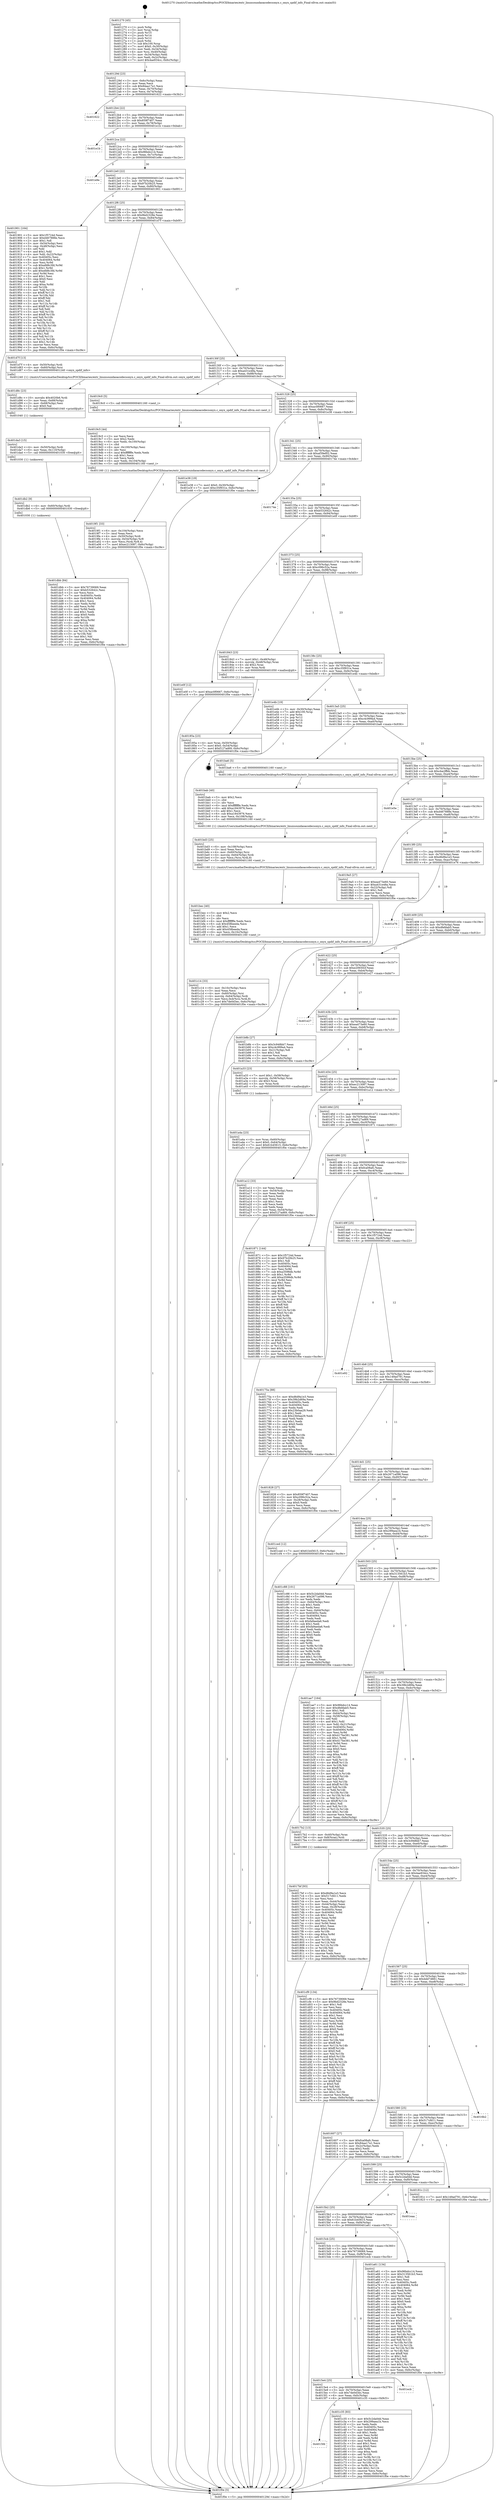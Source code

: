 digraph "0x401270" {
  label = "0x401270 (/mnt/c/Users/mathe/Desktop/tcc/POCII/binaries/extr_linuxsoundaoacodecsonyx.c_onyx_spdif_info_Final-ollvm.out::main(0))"
  labelloc = "t"
  node[shape=record]

  Entry [label="",width=0.3,height=0.3,shape=circle,fillcolor=black,style=filled]
  "0x40129d" [label="{
     0x40129d [23]\l
     | [instrs]\l
     &nbsp;&nbsp;0x40129d \<+3\>: mov -0x6c(%rbp),%eax\l
     &nbsp;&nbsp;0x4012a0 \<+2\>: mov %eax,%ecx\l
     &nbsp;&nbsp;0x4012a2 \<+6\>: sub $0x84aa17e1,%ecx\l
     &nbsp;&nbsp;0x4012a8 \<+3\>: mov %eax,-0x70(%rbp)\l
     &nbsp;&nbsp;0x4012ab \<+3\>: mov %ecx,-0x74(%rbp)\l
     &nbsp;&nbsp;0x4012ae \<+6\>: je 0000000000401622 \<main+0x3b2\>\l
  }"]
  "0x401622" [label="{
     0x401622\l
  }", style=dashed]
  "0x4012b4" [label="{
     0x4012b4 [22]\l
     | [instrs]\l
     &nbsp;&nbsp;0x4012b4 \<+5\>: jmp 00000000004012b9 \<main+0x49\>\l
     &nbsp;&nbsp;0x4012b9 \<+3\>: mov -0x70(%rbp),%eax\l
     &nbsp;&nbsp;0x4012bc \<+5\>: sub $0x859f7407,%eax\l
     &nbsp;&nbsp;0x4012c1 \<+3\>: mov %eax,-0x78(%rbp)\l
     &nbsp;&nbsp;0x4012c4 \<+6\>: je 0000000000401e1b \<main+0xbab\>\l
  }"]
  Exit [label="",width=0.3,height=0.3,shape=circle,fillcolor=black,style=filled,peripheries=2]
  "0x401e1b" [label="{
     0x401e1b\l
  }", style=dashed]
  "0x4012ca" [label="{
     0x4012ca [22]\l
     | [instrs]\l
     &nbsp;&nbsp;0x4012ca \<+5\>: jmp 00000000004012cf \<main+0x5f\>\l
     &nbsp;&nbsp;0x4012cf \<+3\>: mov -0x70(%rbp),%eax\l
     &nbsp;&nbsp;0x4012d2 \<+5\>: sub $0x96bdcc14,%eax\l
     &nbsp;&nbsp;0x4012d7 \<+3\>: mov %eax,-0x7c(%rbp)\l
     &nbsp;&nbsp;0x4012da \<+6\>: je 0000000000401e9e \<main+0xc2e\>\l
  }"]
  "0x401dbb" [label="{
     0x401dbb [84]\l
     | [instrs]\l
     &nbsp;&nbsp;0x401dbb \<+5\>: mov $0x76739069,%eax\l
     &nbsp;&nbsp;0x401dc0 \<+5\>: mov $0xb532642c,%esi\l
     &nbsp;&nbsp;0x401dc5 \<+2\>: xor %ecx,%ecx\l
     &nbsp;&nbsp;0x401dc7 \<+7\>: mov 0x40405c,%edx\l
     &nbsp;&nbsp;0x401dce \<+8\>: mov 0x404064,%r8d\l
     &nbsp;&nbsp;0x401dd6 \<+3\>: sub $0x1,%ecx\l
     &nbsp;&nbsp;0x401dd9 \<+3\>: mov %edx,%r9d\l
     &nbsp;&nbsp;0x401ddc \<+3\>: add %ecx,%r9d\l
     &nbsp;&nbsp;0x401ddf \<+4\>: imul %r9d,%edx\l
     &nbsp;&nbsp;0x401de3 \<+3\>: and $0x1,%edx\l
     &nbsp;&nbsp;0x401de6 \<+3\>: cmp $0x0,%edx\l
     &nbsp;&nbsp;0x401de9 \<+4\>: sete %r10b\l
     &nbsp;&nbsp;0x401ded \<+4\>: cmp $0xa,%r8d\l
     &nbsp;&nbsp;0x401df1 \<+4\>: setl %r11b\l
     &nbsp;&nbsp;0x401df5 \<+3\>: mov %r10b,%bl\l
     &nbsp;&nbsp;0x401df8 \<+3\>: and %r11b,%bl\l
     &nbsp;&nbsp;0x401dfb \<+3\>: xor %r11b,%r10b\l
     &nbsp;&nbsp;0x401dfe \<+3\>: or %r10b,%bl\l
     &nbsp;&nbsp;0x401e01 \<+3\>: test $0x1,%bl\l
     &nbsp;&nbsp;0x401e04 \<+3\>: cmovne %esi,%eax\l
     &nbsp;&nbsp;0x401e07 \<+3\>: mov %eax,-0x6c(%rbp)\l
     &nbsp;&nbsp;0x401e0a \<+5\>: jmp 0000000000401f0e \<main+0xc9e\>\l
  }"]
  "0x401e9e" [label="{
     0x401e9e\l
  }", style=dashed]
  "0x4012e0" [label="{
     0x4012e0 [22]\l
     | [instrs]\l
     &nbsp;&nbsp;0x4012e0 \<+5\>: jmp 00000000004012e5 \<main+0x75\>\l
     &nbsp;&nbsp;0x4012e5 \<+3\>: mov -0x70(%rbp),%eax\l
     &nbsp;&nbsp;0x4012e8 \<+5\>: sub $0x97b20b25,%eax\l
     &nbsp;&nbsp;0x4012ed \<+3\>: mov %eax,-0x80(%rbp)\l
     &nbsp;&nbsp;0x4012f0 \<+6\>: je 0000000000401901 \<main+0x691\>\l
  }"]
  "0x401db2" [label="{
     0x401db2 [9]\l
     | [instrs]\l
     &nbsp;&nbsp;0x401db2 \<+4\>: mov -0x60(%rbp),%rdi\l
     &nbsp;&nbsp;0x401db6 \<+5\>: call 0000000000401030 \<free@plt\>\l
     | [calls]\l
     &nbsp;&nbsp;0x401030 \{1\} (unknown)\l
  }"]
  "0x401901" [label="{
     0x401901 [164]\l
     | [instrs]\l
     &nbsp;&nbsp;0x401901 \<+5\>: mov $0x1f5724d,%eax\l
     &nbsp;&nbsp;0x401906 \<+5\>: mov $0xd467888e,%ecx\l
     &nbsp;&nbsp;0x40190b \<+2\>: mov $0x1,%dl\l
     &nbsp;&nbsp;0x40190d \<+3\>: mov -0x54(%rbp),%esi\l
     &nbsp;&nbsp;0x401910 \<+3\>: cmp -0x48(%rbp),%esi\l
     &nbsp;&nbsp;0x401913 \<+4\>: setl %dil\l
     &nbsp;&nbsp;0x401917 \<+4\>: and $0x1,%dil\l
     &nbsp;&nbsp;0x40191b \<+4\>: mov %dil,-0x22(%rbp)\l
     &nbsp;&nbsp;0x40191f \<+7\>: mov 0x40405c,%esi\l
     &nbsp;&nbsp;0x401926 \<+8\>: mov 0x404064,%r8d\l
     &nbsp;&nbsp;0x40192e \<+3\>: mov %esi,%r9d\l
     &nbsp;&nbsp;0x401931 \<+7\>: sub $0xefd8c3fd,%r9d\l
     &nbsp;&nbsp;0x401938 \<+4\>: sub $0x1,%r9d\l
     &nbsp;&nbsp;0x40193c \<+7\>: add $0xefd8c3fd,%r9d\l
     &nbsp;&nbsp;0x401943 \<+4\>: imul %r9d,%esi\l
     &nbsp;&nbsp;0x401947 \<+3\>: and $0x1,%esi\l
     &nbsp;&nbsp;0x40194a \<+3\>: cmp $0x0,%esi\l
     &nbsp;&nbsp;0x40194d \<+4\>: sete %dil\l
     &nbsp;&nbsp;0x401951 \<+4\>: cmp $0xa,%r8d\l
     &nbsp;&nbsp;0x401955 \<+4\>: setl %r10b\l
     &nbsp;&nbsp;0x401959 \<+3\>: mov %dil,%r11b\l
     &nbsp;&nbsp;0x40195c \<+4\>: xor $0xff,%r11b\l
     &nbsp;&nbsp;0x401960 \<+3\>: mov %r10b,%bl\l
     &nbsp;&nbsp;0x401963 \<+3\>: xor $0xff,%bl\l
     &nbsp;&nbsp;0x401966 \<+3\>: xor $0x1,%dl\l
     &nbsp;&nbsp;0x401969 \<+3\>: mov %r11b,%r14b\l
     &nbsp;&nbsp;0x40196c \<+4\>: and $0xff,%r14b\l
     &nbsp;&nbsp;0x401970 \<+3\>: and %dl,%dil\l
     &nbsp;&nbsp;0x401973 \<+3\>: mov %bl,%r15b\l
     &nbsp;&nbsp;0x401976 \<+4\>: and $0xff,%r15b\l
     &nbsp;&nbsp;0x40197a \<+3\>: and %dl,%r10b\l
     &nbsp;&nbsp;0x40197d \<+3\>: or %dil,%r14b\l
     &nbsp;&nbsp;0x401980 \<+3\>: or %r10b,%r15b\l
     &nbsp;&nbsp;0x401983 \<+3\>: xor %r15b,%r14b\l
     &nbsp;&nbsp;0x401986 \<+3\>: or %bl,%r11b\l
     &nbsp;&nbsp;0x401989 \<+4\>: xor $0xff,%r11b\l
     &nbsp;&nbsp;0x40198d \<+3\>: or $0x1,%dl\l
     &nbsp;&nbsp;0x401990 \<+3\>: and %dl,%r11b\l
     &nbsp;&nbsp;0x401993 \<+3\>: or %r11b,%r14b\l
     &nbsp;&nbsp;0x401996 \<+4\>: test $0x1,%r14b\l
     &nbsp;&nbsp;0x40199a \<+3\>: cmovne %ecx,%eax\l
     &nbsp;&nbsp;0x40199d \<+3\>: mov %eax,-0x6c(%rbp)\l
     &nbsp;&nbsp;0x4019a0 \<+5\>: jmp 0000000000401f0e \<main+0xc9e\>\l
  }"]
  "0x4012f6" [label="{
     0x4012f6 [25]\l
     | [instrs]\l
     &nbsp;&nbsp;0x4012f6 \<+5\>: jmp 00000000004012fb \<main+0x8b\>\l
     &nbsp;&nbsp;0x4012fb \<+3\>: mov -0x70(%rbp),%eax\l
     &nbsp;&nbsp;0x4012fe \<+5\>: sub $0x9bd2328e,%eax\l
     &nbsp;&nbsp;0x401303 \<+6\>: mov %eax,-0x84(%rbp)\l
     &nbsp;&nbsp;0x401309 \<+6\>: je 0000000000401d7f \<main+0xb0f\>\l
  }"]
  "0x401da3" [label="{
     0x401da3 [15]\l
     | [instrs]\l
     &nbsp;&nbsp;0x401da3 \<+4\>: mov -0x50(%rbp),%rdi\l
     &nbsp;&nbsp;0x401da7 \<+6\>: mov %eax,-0x110(%rbp)\l
     &nbsp;&nbsp;0x401dad \<+5\>: call 0000000000401030 \<free@plt\>\l
     | [calls]\l
     &nbsp;&nbsp;0x401030 \{1\} (unknown)\l
  }"]
  "0x401d7f" [label="{
     0x401d7f [13]\l
     | [instrs]\l
     &nbsp;&nbsp;0x401d7f \<+4\>: mov -0x50(%rbp),%rdi\l
     &nbsp;&nbsp;0x401d83 \<+4\>: mov -0x60(%rbp),%rsi\l
     &nbsp;&nbsp;0x401d87 \<+5\>: call 0000000000401240 \<onyx_spdif_info\>\l
     | [calls]\l
     &nbsp;&nbsp;0x401240 \{1\} (/mnt/c/Users/mathe/Desktop/tcc/POCII/binaries/extr_linuxsoundaoacodecsonyx.c_onyx_spdif_info_Final-ollvm.out::onyx_spdif_info)\l
  }"]
  "0x40130f" [label="{
     0x40130f [25]\l
     | [instrs]\l
     &nbsp;&nbsp;0x40130f \<+5\>: jmp 0000000000401314 \<main+0xa4\>\l
     &nbsp;&nbsp;0x401314 \<+3\>: mov -0x70(%rbp),%eax\l
     &nbsp;&nbsp;0x401317 \<+5\>: sub $0xa431e48a,%eax\l
     &nbsp;&nbsp;0x40131c \<+6\>: mov %eax,-0x88(%rbp)\l
     &nbsp;&nbsp;0x401322 \<+6\>: je 00000000004019c0 \<main+0x750\>\l
  }"]
  "0x401d8c" [label="{
     0x401d8c [23]\l
     | [instrs]\l
     &nbsp;&nbsp;0x401d8c \<+10\>: movabs $0x4020b6,%rdi\l
     &nbsp;&nbsp;0x401d96 \<+3\>: mov %eax,-0x68(%rbp)\l
     &nbsp;&nbsp;0x401d99 \<+3\>: mov -0x68(%rbp),%esi\l
     &nbsp;&nbsp;0x401d9c \<+2\>: mov $0x0,%al\l
     &nbsp;&nbsp;0x401d9e \<+5\>: call 0000000000401040 \<printf@plt\>\l
     | [calls]\l
     &nbsp;&nbsp;0x401040 \{1\} (unknown)\l
  }"]
  "0x4019c0" [label="{
     0x4019c0 [5]\l
     | [instrs]\l
     &nbsp;&nbsp;0x4019c0 \<+5\>: call 0000000000401160 \<next_i\>\l
     | [calls]\l
     &nbsp;&nbsp;0x401160 \{1\} (/mnt/c/Users/mathe/Desktop/tcc/POCII/binaries/extr_linuxsoundaoacodecsonyx.c_onyx_spdif_info_Final-ollvm.out::next_i)\l
  }"]
  "0x401328" [label="{
     0x401328 [25]\l
     | [instrs]\l
     &nbsp;&nbsp;0x401328 \<+5\>: jmp 000000000040132d \<main+0xbd\>\l
     &nbsp;&nbsp;0x40132d \<+3\>: mov -0x70(%rbp),%eax\l
     &nbsp;&nbsp;0x401330 \<+5\>: sub $0xac0f0667,%eax\l
     &nbsp;&nbsp;0x401335 \<+6\>: mov %eax,-0x8c(%rbp)\l
     &nbsp;&nbsp;0x40133b \<+6\>: je 0000000000401e38 \<main+0xbc8\>\l
  }"]
  "0x4015fd" [label="{
     0x4015fd\l
  }", style=dashed]
  "0x401e38" [label="{
     0x401e38 [19]\l
     | [instrs]\l
     &nbsp;&nbsp;0x401e38 \<+7\>: movl $0x0,-0x30(%rbp)\l
     &nbsp;&nbsp;0x401e3f \<+7\>: movl $0xc35f931e,-0x6c(%rbp)\l
     &nbsp;&nbsp;0x401e46 \<+5\>: jmp 0000000000401f0e \<main+0xc9e\>\l
  }"]
  "0x401341" [label="{
     0x401341 [25]\l
     | [instrs]\l
     &nbsp;&nbsp;0x401341 \<+5\>: jmp 0000000000401346 \<main+0xd6\>\l
     &nbsp;&nbsp;0x401346 \<+3\>: mov -0x70(%rbp),%eax\l
     &nbsp;&nbsp;0x401349 \<+5\>: sub $0xaf39ef02,%eax\l
     &nbsp;&nbsp;0x40134e \<+6\>: mov %eax,-0x90(%rbp)\l
     &nbsp;&nbsp;0x401354 \<+6\>: je 000000000040174e \<main+0x4de\>\l
  }"]
  "0x401c35" [label="{
     0x401c35 [83]\l
     | [instrs]\l
     &nbsp;&nbsp;0x401c35 \<+5\>: mov $0x5c2da0dd,%eax\l
     &nbsp;&nbsp;0x401c3a \<+5\>: mov $0x299aea1b,%ecx\l
     &nbsp;&nbsp;0x401c3f \<+2\>: xor %edx,%edx\l
     &nbsp;&nbsp;0x401c41 \<+7\>: mov 0x40405c,%esi\l
     &nbsp;&nbsp;0x401c48 \<+7\>: mov 0x404064,%edi\l
     &nbsp;&nbsp;0x401c4f \<+3\>: sub $0x1,%edx\l
     &nbsp;&nbsp;0x401c52 \<+3\>: mov %esi,%r8d\l
     &nbsp;&nbsp;0x401c55 \<+3\>: add %edx,%r8d\l
     &nbsp;&nbsp;0x401c58 \<+4\>: imul %r8d,%esi\l
     &nbsp;&nbsp;0x401c5c \<+3\>: and $0x1,%esi\l
     &nbsp;&nbsp;0x401c5f \<+3\>: cmp $0x0,%esi\l
     &nbsp;&nbsp;0x401c62 \<+4\>: sete %r9b\l
     &nbsp;&nbsp;0x401c66 \<+3\>: cmp $0xa,%edi\l
     &nbsp;&nbsp;0x401c69 \<+4\>: setl %r10b\l
     &nbsp;&nbsp;0x401c6d \<+3\>: mov %r9b,%r11b\l
     &nbsp;&nbsp;0x401c70 \<+3\>: and %r10b,%r11b\l
     &nbsp;&nbsp;0x401c73 \<+3\>: xor %r10b,%r9b\l
     &nbsp;&nbsp;0x401c76 \<+3\>: or %r9b,%r11b\l
     &nbsp;&nbsp;0x401c79 \<+4\>: test $0x1,%r11b\l
     &nbsp;&nbsp;0x401c7d \<+3\>: cmovne %ecx,%eax\l
     &nbsp;&nbsp;0x401c80 \<+3\>: mov %eax,-0x6c(%rbp)\l
     &nbsp;&nbsp;0x401c83 \<+5\>: jmp 0000000000401f0e \<main+0xc9e\>\l
  }"]
  "0x40174e" [label="{
     0x40174e\l
  }", style=dashed]
  "0x40135a" [label="{
     0x40135a [25]\l
     | [instrs]\l
     &nbsp;&nbsp;0x40135a \<+5\>: jmp 000000000040135f \<main+0xef\>\l
     &nbsp;&nbsp;0x40135f \<+3\>: mov -0x70(%rbp),%eax\l
     &nbsp;&nbsp;0x401362 \<+5\>: sub $0xb532642c,%eax\l
     &nbsp;&nbsp;0x401367 \<+6\>: mov %eax,-0x94(%rbp)\l
     &nbsp;&nbsp;0x40136d \<+6\>: je 0000000000401e0f \<main+0xb9f\>\l
  }"]
  "0x4015e4" [label="{
     0x4015e4 [25]\l
     | [instrs]\l
     &nbsp;&nbsp;0x4015e4 \<+5\>: jmp 00000000004015e9 \<main+0x379\>\l
     &nbsp;&nbsp;0x4015e9 \<+3\>: mov -0x70(%rbp),%eax\l
     &nbsp;&nbsp;0x4015ec \<+5\>: sub $0x7de0d3ec,%eax\l
     &nbsp;&nbsp;0x4015f1 \<+6\>: mov %eax,-0xfc(%rbp)\l
     &nbsp;&nbsp;0x4015f7 \<+6\>: je 0000000000401c35 \<main+0x9c5\>\l
  }"]
  "0x401e0f" [label="{
     0x401e0f [12]\l
     | [instrs]\l
     &nbsp;&nbsp;0x401e0f \<+7\>: movl $0xac0f0667,-0x6c(%rbp)\l
     &nbsp;&nbsp;0x401e16 \<+5\>: jmp 0000000000401f0e \<main+0xc9e\>\l
  }"]
  "0x401373" [label="{
     0x401373 [25]\l
     | [instrs]\l
     &nbsp;&nbsp;0x401373 \<+5\>: jmp 0000000000401378 \<main+0x108\>\l
     &nbsp;&nbsp;0x401378 \<+3\>: mov -0x70(%rbp),%eax\l
     &nbsp;&nbsp;0x40137b \<+5\>: sub $0xc096c52a,%eax\l
     &nbsp;&nbsp;0x401380 \<+6\>: mov %eax,-0x98(%rbp)\l
     &nbsp;&nbsp;0x401386 \<+6\>: je 0000000000401843 \<main+0x5d3\>\l
  }"]
  "0x401ecb" [label="{
     0x401ecb\l
  }", style=dashed]
  "0x401843" [label="{
     0x401843 [23]\l
     | [instrs]\l
     &nbsp;&nbsp;0x401843 \<+7\>: movl $0x1,-0x48(%rbp)\l
     &nbsp;&nbsp;0x40184a \<+4\>: movslq -0x48(%rbp),%rax\l
     &nbsp;&nbsp;0x40184e \<+4\>: shl $0x2,%rax\l
     &nbsp;&nbsp;0x401852 \<+3\>: mov %rax,%rdi\l
     &nbsp;&nbsp;0x401855 \<+5\>: call 0000000000401050 \<malloc@plt\>\l
     | [calls]\l
     &nbsp;&nbsp;0x401050 \{1\} (unknown)\l
  }"]
  "0x40138c" [label="{
     0x40138c [25]\l
     | [instrs]\l
     &nbsp;&nbsp;0x40138c \<+5\>: jmp 0000000000401391 \<main+0x121\>\l
     &nbsp;&nbsp;0x401391 \<+3\>: mov -0x70(%rbp),%eax\l
     &nbsp;&nbsp;0x401394 \<+5\>: sub $0xc35f931e,%eax\l
     &nbsp;&nbsp;0x401399 \<+6\>: mov %eax,-0x9c(%rbp)\l
     &nbsp;&nbsp;0x40139f \<+6\>: je 0000000000401e4b \<main+0xbdb\>\l
  }"]
  "0x401c14" [label="{
     0x401c14 [33]\l
     | [instrs]\l
     &nbsp;&nbsp;0x401c14 \<+6\>: mov -0x10c(%rbp),%ecx\l
     &nbsp;&nbsp;0x401c1a \<+3\>: imul %eax,%ecx\l
     &nbsp;&nbsp;0x401c1d \<+4\>: mov -0x60(%rbp),%rsi\l
     &nbsp;&nbsp;0x401c21 \<+4\>: movslq -0x64(%rbp),%rdi\l
     &nbsp;&nbsp;0x401c25 \<+4\>: mov %ecx,0x4(%rsi,%rdi,8)\l
     &nbsp;&nbsp;0x401c29 \<+7\>: movl $0x7de0d3ec,-0x6c(%rbp)\l
     &nbsp;&nbsp;0x401c30 \<+5\>: jmp 0000000000401f0e \<main+0xc9e\>\l
  }"]
  "0x401e4b" [label="{
     0x401e4b [19]\l
     | [instrs]\l
     &nbsp;&nbsp;0x401e4b \<+3\>: mov -0x30(%rbp),%eax\l
     &nbsp;&nbsp;0x401e4e \<+7\>: add $0x100,%rsp\l
     &nbsp;&nbsp;0x401e55 \<+1\>: pop %rbx\l
     &nbsp;&nbsp;0x401e56 \<+2\>: pop %r12\l
     &nbsp;&nbsp;0x401e58 \<+2\>: pop %r14\l
     &nbsp;&nbsp;0x401e5a \<+2\>: pop %r15\l
     &nbsp;&nbsp;0x401e5c \<+1\>: pop %rbp\l
     &nbsp;&nbsp;0x401e5d \<+1\>: ret\l
  }"]
  "0x4013a5" [label="{
     0x4013a5 [25]\l
     | [instrs]\l
     &nbsp;&nbsp;0x4013a5 \<+5\>: jmp 00000000004013aa \<main+0x13a\>\l
     &nbsp;&nbsp;0x4013aa \<+3\>: mov -0x70(%rbp),%eax\l
     &nbsp;&nbsp;0x4013ad \<+5\>: sub $0xc4c999a4,%eax\l
     &nbsp;&nbsp;0x4013b2 \<+6\>: mov %eax,-0xa0(%rbp)\l
     &nbsp;&nbsp;0x4013b8 \<+6\>: je 0000000000401ba6 \<main+0x936\>\l
  }"]
  "0x401bec" [label="{
     0x401bec [40]\l
     | [instrs]\l
     &nbsp;&nbsp;0x401bec \<+5\>: mov $0x2,%ecx\l
     &nbsp;&nbsp;0x401bf1 \<+1\>: cltd\l
     &nbsp;&nbsp;0x401bf2 \<+2\>: idiv %ecx\l
     &nbsp;&nbsp;0x401bf4 \<+6\>: imul $0xfffffffe,%edx,%ecx\l
     &nbsp;&nbsp;0x401bfa \<+6\>: sub $0x458beeda,%ecx\l
     &nbsp;&nbsp;0x401c00 \<+3\>: add $0x1,%ecx\l
     &nbsp;&nbsp;0x401c03 \<+6\>: add $0x458beeda,%ecx\l
     &nbsp;&nbsp;0x401c09 \<+6\>: mov %ecx,-0x10c(%rbp)\l
     &nbsp;&nbsp;0x401c0f \<+5\>: call 0000000000401160 \<next_i\>\l
     | [calls]\l
     &nbsp;&nbsp;0x401160 \{1\} (/mnt/c/Users/mathe/Desktop/tcc/POCII/binaries/extr_linuxsoundaoacodecsonyx.c_onyx_spdif_info_Final-ollvm.out::next_i)\l
  }"]
  "0x401ba6" [label="{
     0x401ba6 [5]\l
     | [instrs]\l
     &nbsp;&nbsp;0x401ba6 \<+5\>: call 0000000000401160 \<next_i\>\l
     | [calls]\l
     &nbsp;&nbsp;0x401160 \{1\} (/mnt/c/Users/mathe/Desktop/tcc/POCII/binaries/extr_linuxsoundaoacodecsonyx.c_onyx_spdif_info_Final-ollvm.out::next_i)\l
  }"]
  "0x4013be" [label="{
     0x4013be [25]\l
     | [instrs]\l
     &nbsp;&nbsp;0x4013be \<+5\>: jmp 00000000004013c3 \<main+0x153\>\l
     &nbsp;&nbsp;0x4013c3 \<+3\>: mov -0x70(%rbp),%eax\l
     &nbsp;&nbsp;0x4013c6 \<+5\>: sub $0xcba2ffbb,%eax\l
     &nbsp;&nbsp;0x4013cb \<+6\>: mov %eax,-0xa4(%rbp)\l
     &nbsp;&nbsp;0x4013d1 \<+6\>: je 0000000000401e5e \<main+0xbee\>\l
  }"]
  "0x401bd3" [label="{
     0x401bd3 [25]\l
     | [instrs]\l
     &nbsp;&nbsp;0x401bd3 \<+6\>: mov -0x108(%rbp),%ecx\l
     &nbsp;&nbsp;0x401bd9 \<+3\>: imul %eax,%ecx\l
     &nbsp;&nbsp;0x401bdc \<+4\>: mov -0x60(%rbp),%rsi\l
     &nbsp;&nbsp;0x401be0 \<+4\>: movslq -0x64(%rbp),%rdi\l
     &nbsp;&nbsp;0x401be4 \<+3\>: mov %ecx,(%rsi,%rdi,8)\l
     &nbsp;&nbsp;0x401be7 \<+5\>: call 0000000000401160 \<next_i\>\l
     | [calls]\l
     &nbsp;&nbsp;0x401160 \{1\} (/mnt/c/Users/mathe/Desktop/tcc/POCII/binaries/extr_linuxsoundaoacodecsonyx.c_onyx_spdif_info_Final-ollvm.out::next_i)\l
  }"]
  "0x401e5e" [label="{
     0x401e5e\l
  }", style=dashed]
  "0x4013d7" [label="{
     0x4013d7 [25]\l
     | [instrs]\l
     &nbsp;&nbsp;0x4013d7 \<+5\>: jmp 00000000004013dc \<main+0x16c\>\l
     &nbsp;&nbsp;0x4013dc \<+3\>: mov -0x70(%rbp),%eax\l
     &nbsp;&nbsp;0x4013df \<+5\>: sub $0xd467888e,%eax\l
     &nbsp;&nbsp;0x4013e4 \<+6\>: mov %eax,-0xa8(%rbp)\l
     &nbsp;&nbsp;0x4013ea \<+6\>: je 00000000004019a5 \<main+0x735\>\l
  }"]
  "0x401bab" [label="{
     0x401bab [40]\l
     | [instrs]\l
     &nbsp;&nbsp;0x401bab \<+5\>: mov $0x2,%ecx\l
     &nbsp;&nbsp;0x401bb0 \<+1\>: cltd\l
     &nbsp;&nbsp;0x401bb1 \<+2\>: idiv %ecx\l
     &nbsp;&nbsp;0x401bb3 \<+6\>: imul $0xfffffffe,%edx,%ecx\l
     &nbsp;&nbsp;0x401bb9 \<+6\>: add $0xa1843976,%ecx\l
     &nbsp;&nbsp;0x401bbf \<+3\>: add $0x1,%ecx\l
     &nbsp;&nbsp;0x401bc2 \<+6\>: sub $0xa1843976,%ecx\l
     &nbsp;&nbsp;0x401bc8 \<+6\>: mov %ecx,-0x108(%rbp)\l
     &nbsp;&nbsp;0x401bce \<+5\>: call 0000000000401160 \<next_i\>\l
     | [calls]\l
     &nbsp;&nbsp;0x401160 \{1\} (/mnt/c/Users/mathe/Desktop/tcc/POCII/binaries/extr_linuxsoundaoacodecsonyx.c_onyx_spdif_info_Final-ollvm.out::next_i)\l
  }"]
  "0x4019a5" [label="{
     0x4019a5 [27]\l
     | [instrs]\l
     &nbsp;&nbsp;0x4019a5 \<+5\>: mov $0xea473e60,%eax\l
     &nbsp;&nbsp;0x4019aa \<+5\>: mov $0xa431e48a,%ecx\l
     &nbsp;&nbsp;0x4019af \<+3\>: mov -0x22(%rbp),%dl\l
     &nbsp;&nbsp;0x4019b2 \<+3\>: test $0x1,%dl\l
     &nbsp;&nbsp;0x4019b5 \<+3\>: cmovne %ecx,%eax\l
     &nbsp;&nbsp;0x4019b8 \<+3\>: mov %eax,-0x6c(%rbp)\l
     &nbsp;&nbsp;0x4019bb \<+5\>: jmp 0000000000401f0e \<main+0xc9e\>\l
  }"]
  "0x4013f0" [label="{
     0x4013f0 [25]\l
     | [instrs]\l
     &nbsp;&nbsp;0x4013f0 \<+5\>: jmp 00000000004013f5 \<main+0x185\>\l
     &nbsp;&nbsp;0x4013f5 \<+3\>: mov -0x70(%rbp),%eax\l
     &nbsp;&nbsp;0x4013f8 \<+5\>: sub $0xd6d9a1e3,%eax\l
     &nbsp;&nbsp;0x4013fd \<+6\>: mov %eax,-0xac(%rbp)\l
     &nbsp;&nbsp;0x401403 \<+6\>: je 0000000000401e76 \<main+0xc06\>\l
  }"]
  "0x4015cb" [label="{
     0x4015cb [25]\l
     | [instrs]\l
     &nbsp;&nbsp;0x4015cb \<+5\>: jmp 00000000004015d0 \<main+0x360\>\l
     &nbsp;&nbsp;0x4015d0 \<+3\>: mov -0x70(%rbp),%eax\l
     &nbsp;&nbsp;0x4015d3 \<+5\>: sub $0x76739069,%eax\l
     &nbsp;&nbsp;0x4015d8 \<+6\>: mov %eax,-0xf8(%rbp)\l
     &nbsp;&nbsp;0x4015de \<+6\>: je 0000000000401ecb \<main+0xc5b\>\l
  }"]
  "0x401e76" [label="{
     0x401e76\l
  }", style=dashed]
  "0x401409" [label="{
     0x401409 [25]\l
     | [instrs]\l
     &nbsp;&nbsp;0x401409 \<+5\>: jmp 000000000040140e \<main+0x19e\>\l
     &nbsp;&nbsp;0x40140e \<+3\>: mov -0x70(%rbp),%eax\l
     &nbsp;&nbsp;0x401411 \<+5\>: sub $0xdfefdab5,%eax\l
     &nbsp;&nbsp;0x401416 \<+6\>: mov %eax,-0xb0(%rbp)\l
     &nbsp;&nbsp;0x40141c \<+6\>: je 0000000000401b8b \<main+0x91b\>\l
  }"]
  "0x401a61" [label="{
     0x401a61 [134]\l
     | [instrs]\l
     &nbsp;&nbsp;0x401a61 \<+5\>: mov $0x96bdcc14,%eax\l
     &nbsp;&nbsp;0x401a66 \<+5\>: mov $0x313561b3,%ecx\l
     &nbsp;&nbsp;0x401a6b \<+2\>: mov $0x1,%dl\l
     &nbsp;&nbsp;0x401a6d \<+2\>: xor %esi,%esi\l
     &nbsp;&nbsp;0x401a6f \<+7\>: mov 0x40405c,%edi\l
     &nbsp;&nbsp;0x401a76 \<+8\>: mov 0x404064,%r8d\l
     &nbsp;&nbsp;0x401a7e \<+3\>: sub $0x1,%esi\l
     &nbsp;&nbsp;0x401a81 \<+3\>: mov %edi,%r9d\l
     &nbsp;&nbsp;0x401a84 \<+3\>: add %esi,%r9d\l
     &nbsp;&nbsp;0x401a87 \<+4\>: imul %r9d,%edi\l
     &nbsp;&nbsp;0x401a8b \<+3\>: and $0x1,%edi\l
     &nbsp;&nbsp;0x401a8e \<+3\>: cmp $0x0,%edi\l
     &nbsp;&nbsp;0x401a91 \<+4\>: sete %r10b\l
     &nbsp;&nbsp;0x401a95 \<+4\>: cmp $0xa,%r8d\l
     &nbsp;&nbsp;0x401a99 \<+4\>: setl %r11b\l
     &nbsp;&nbsp;0x401a9d \<+3\>: mov %r10b,%bl\l
     &nbsp;&nbsp;0x401aa0 \<+3\>: xor $0xff,%bl\l
     &nbsp;&nbsp;0x401aa3 \<+3\>: mov %r11b,%r14b\l
     &nbsp;&nbsp;0x401aa6 \<+4\>: xor $0xff,%r14b\l
     &nbsp;&nbsp;0x401aaa \<+3\>: xor $0x1,%dl\l
     &nbsp;&nbsp;0x401aad \<+3\>: mov %bl,%r15b\l
     &nbsp;&nbsp;0x401ab0 \<+4\>: and $0xff,%r15b\l
     &nbsp;&nbsp;0x401ab4 \<+3\>: and %dl,%r10b\l
     &nbsp;&nbsp;0x401ab7 \<+3\>: mov %r14b,%r12b\l
     &nbsp;&nbsp;0x401aba \<+4\>: and $0xff,%r12b\l
     &nbsp;&nbsp;0x401abe \<+3\>: and %dl,%r11b\l
     &nbsp;&nbsp;0x401ac1 \<+3\>: or %r10b,%r15b\l
     &nbsp;&nbsp;0x401ac4 \<+3\>: or %r11b,%r12b\l
     &nbsp;&nbsp;0x401ac7 \<+3\>: xor %r12b,%r15b\l
     &nbsp;&nbsp;0x401aca \<+3\>: or %r14b,%bl\l
     &nbsp;&nbsp;0x401acd \<+3\>: xor $0xff,%bl\l
     &nbsp;&nbsp;0x401ad0 \<+3\>: or $0x1,%dl\l
     &nbsp;&nbsp;0x401ad3 \<+2\>: and %dl,%bl\l
     &nbsp;&nbsp;0x401ad5 \<+3\>: or %bl,%r15b\l
     &nbsp;&nbsp;0x401ad8 \<+4\>: test $0x1,%r15b\l
     &nbsp;&nbsp;0x401adc \<+3\>: cmovne %ecx,%eax\l
     &nbsp;&nbsp;0x401adf \<+3\>: mov %eax,-0x6c(%rbp)\l
     &nbsp;&nbsp;0x401ae2 \<+5\>: jmp 0000000000401f0e \<main+0xc9e\>\l
  }"]
  "0x401b8b" [label="{
     0x401b8b [27]\l
     | [instrs]\l
     &nbsp;&nbsp;0x401b8b \<+5\>: mov $0x3c948bb7,%eax\l
     &nbsp;&nbsp;0x401b90 \<+5\>: mov $0xc4c999a4,%ecx\l
     &nbsp;&nbsp;0x401b95 \<+3\>: mov -0x21(%rbp),%dl\l
     &nbsp;&nbsp;0x401b98 \<+3\>: test $0x1,%dl\l
     &nbsp;&nbsp;0x401b9b \<+3\>: cmovne %ecx,%eax\l
     &nbsp;&nbsp;0x401b9e \<+3\>: mov %eax,-0x6c(%rbp)\l
     &nbsp;&nbsp;0x401ba1 \<+5\>: jmp 0000000000401f0e \<main+0xc9e\>\l
  }"]
  "0x401422" [label="{
     0x401422 [25]\l
     | [instrs]\l
     &nbsp;&nbsp;0x401422 \<+5\>: jmp 0000000000401427 \<main+0x1b7\>\l
     &nbsp;&nbsp;0x401427 \<+3\>: mov -0x70(%rbp),%eax\l
     &nbsp;&nbsp;0x40142a \<+5\>: sub $0xe20650cf,%eax\l
     &nbsp;&nbsp;0x40142f \<+6\>: mov %eax,-0xb4(%rbp)\l
     &nbsp;&nbsp;0x401435 \<+6\>: je 0000000000401e27 \<main+0xbb7\>\l
  }"]
  "0x4015b2" [label="{
     0x4015b2 [25]\l
     | [instrs]\l
     &nbsp;&nbsp;0x4015b2 \<+5\>: jmp 00000000004015b7 \<main+0x347\>\l
     &nbsp;&nbsp;0x4015b7 \<+3\>: mov -0x70(%rbp),%eax\l
     &nbsp;&nbsp;0x4015ba \<+5\>: sub $0x61b45615,%eax\l
     &nbsp;&nbsp;0x4015bf \<+6\>: mov %eax,-0xf4(%rbp)\l
     &nbsp;&nbsp;0x4015c5 \<+6\>: je 0000000000401a61 \<main+0x7f1\>\l
  }"]
  "0x401e27" [label="{
     0x401e27\l
  }", style=dashed]
  "0x40143b" [label="{
     0x40143b [25]\l
     | [instrs]\l
     &nbsp;&nbsp;0x40143b \<+5\>: jmp 0000000000401440 \<main+0x1d0\>\l
     &nbsp;&nbsp;0x401440 \<+3\>: mov -0x70(%rbp),%eax\l
     &nbsp;&nbsp;0x401443 \<+5\>: sub $0xea473e60,%eax\l
     &nbsp;&nbsp;0x401448 \<+6\>: mov %eax,-0xb8(%rbp)\l
     &nbsp;&nbsp;0x40144e \<+6\>: je 0000000000401a33 \<main+0x7c3\>\l
  }"]
  "0x401eaa" [label="{
     0x401eaa\l
  }", style=dashed]
  "0x401a33" [label="{
     0x401a33 [23]\l
     | [instrs]\l
     &nbsp;&nbsp;0x401a33 \<+7\>: movl $0x1,-0x58(%rbp)\l
     &nbsp;&nbsp;0x401a3a \<+4\>: movslq -0x58(%rbp),%rax\l
     &nbsp;&nbsp;0x401a3e \<+4\>: shl $0x3,%rax\l
     &nbsp;&nbsp;0x401a42 \<+3\>: mov %rax,%rdi\l
     &nbsp;&nbsp;0x401a45 \<+5\>: call 0000000000401050 \<malloc@plt\>\l
     | [calls]\l
     &nbsp;&nbsp;0x401050 \{1\} (unknown)\l
  }"]
  "0x401454" [label="{
     0x401454 [25]\l
     | [instrs]\l
     &nbsp;&nbsp;0x401454 \<+5\>: jmp 0000000000401459 \<main+0x1e9\>\l
     &nbsp;&nbsp;0x401459 \<+3\>: mov -0x70(%rbp),%eax\l
     &nbsp;&nbsp;0x40145c \<+5\>: sub $0xec213087,%eax\l
     &nbsp;&nbsp;0x401461 \<+6\>: mov %eax,-0xbc(%rbp)\l
     &nbsp;&nbsp;0x401467 \<+6\>: je 0000000000401a12 \<main+0x7a2\>\l
  }"]
  "0x401a4a" [label="{
     0x401a4a [23]\l
     | [instrs]\l
     &nbsp;&nbsp;0x401a4a \<+4\>: mov %rax,-0x60(%rbp)\l
     &nbsp;&nbsp;0x401a4e \<+7\>: movl $0x0,-0x64(%rbp)\l
     &nbsp;&nbsp;0x401a55 \<+7\>: movl $0x61b45615,-0x6c(%rbp)\l
     &nbsp;&nbsp;0x401a5c \<+5\>: jmp 0000000000401f0e \<main+0xc9e\>\l
  }"]
  "0x401a12" [label="{
     0x401a12 [33]\l
     | [instrs]\l
     &nbsp;&nbsp;0x401a12 \<+2\>: xor %eax,%eax\l
     &nbsp;&nbsp;0x401a14 \<+3\>: mov -0x54(%rbp),%ecx\l
     &nbsp;&nbsp;0x401a17 \<+2\>: mov %eax,%edx\l
     &nbsp;&nbsp;0x401a19 \<+2\>: sub %ecx,%edx\l
     &nbsp;&nbsp;0x401a1b \<+2\>: mov %eax,%ecx\l
     &nbsp;&nbsp;0x401a1d \<+3\>: sub $0x1,%ecx\l
     &nbsp;&nbsp;0x401a20 \<+2\>: add %ecx,%edx\l
     &nbsp;&nbsp;0x401a22 \<+2\>: sub %edx,%eax\l
     &nbsp;&nbsp;0x401a24 \<+3\>: mov %eax,-0x54(%rbp)\l
     &nbsp;&nbsp;0x401a27 \<+7\>: movl $0xf127ad69,-0x6c(%rbp)\l
     &nbsp;&nbsp;0x401a2e \<+5\>: jmp 0000000000401f0e \<main+0xc9e\>\l
  }"]
  "0x40146d" [label="{
     0x40146d [25]\l
     | [instrs]\l
     &nbsp;&nbsp;0x40146d \<+5\>: jmp 0000000000401472 \<main+0x202\>\l
     &nbsp;&nbsp;0x401472 \<+3\>: mov -0x70(%rbp),%eax\l
     &nbsp;&nbsp;0x401475 \<+5\>: sub $0xf127ad69,%eax\l
     &nbsp;&nbsp;0x40147a \<+6\>: mov %eax,-0xc0(%rbp)\l
     &nbsp;&nbsp;0x401480 \<+6\>: je 0000000000401871 \<main+0x601\>\l
  }"]
  "0x4019f1" [label="{
     0x4019f1 [33]\l
     | [instrs]\l
     &nbsp;&nbsp;0x4019f1 \<+6\>: mov -0x104(%rbp),%ecx\l
     &nbsp;&nbsp;0x4019f7 \<+3\>: imul %eax,%ecx\l
     &nbsp;&nbsp;0x4019fa \<+4\>: mov -0x50(%rbp),%rdi\l
     &nbsp;&nbsp;0x4019fe \<+4\>: movslq -0x54(%rbp),%r8\l
     &nbsp;&nbsp;0x401a02 \<+4\>: mov %ecx,(%rdi,%r8,4)\l
     &nbsp;&nbsp;0x401a06 \<+7\>: movl $0xec213087,-0x6c(%rbp)\l
     &nbsp;&nbsp;0x401a0d \<+5\>: jmp 0000000000401f0e \<main+0xc9e\>\l
  }"]
  "0x401871" [label="{
     0x401871 [144]\l
     | [instrs]\l
     &nbsp;&nbsp;0x401871 \<+5\>: mov $0x1f5724d,%eax\l
     &nbsp;&nbsp;0x401876 \<+5\>: mov $0x97b20b25,%ecx\l
     &nbsp;&nbsp;0x40187b \<+2\>: mov $0x1,%dl\l
     &nbsp;&nbsp;0x40187d \<+7\>: mov 0x40405c,%esi\l
     &nbsp;&nbsp;0x401884 \<+7\>: mov 0x404064,%edi\l
     &nbsp;&nbsp;0x40188b \<+3\>: mov %esi,%r8d\l
     &nbsp;&nbsp;0x40188e \<+7\>: sub $0xa3598db,%r8d\l
     &nbsp;&nbsp;0x401895 \<+4\>: sub $0x1,%r8d\l
     &nbsp;&nbsp;0x401899 \<+7\>: add $0xa3598db,%r8d\l
     &nbsp;&nbsp;0x4018a0 \<+4\>: imul %r8d,%esi\l
     &nbsp;&nbsp;0x4018a4 \<+3\>: and $0x1,%esi\l
     &nbsp;&nbsp;0x4018a7 \<+3\>: cmp $0x0,%esi\l
     &nbsp;&nbsp;0x4018aa \<+4\>: sete %r9b\l
     &nbsp;&nbsp;0x4018ae \<+3\>: cmp $0xa,%edi\l
     &nbsp;&nbsp;0x4018b1 \<+4\>: setl %r10b\l
     &nbsp;&nbsp;0x4018b5 \<+3\>: mov %r9b,%r11b\l
     &nbsp;&nbsp;0x4018b8 \<+4\>: xor $0xff,%r11b\l
     &nbsp;&nbsp;0x4018bc \<+3\>: mov %r10b,%bl\l
     &nbsp;&nbsp;0x4018bf \<+3\>: xor $0xff,%bl\l
     &nbsp;&nbsp;0x4018c2 \<+3\>: xor $0x0,%dl\l
     &nbsp;&nbsp;0x4018c5 \<+3\>: mov %r11b,%r14b\l
     &nbsp;&nbsp;0x4018c8 \<+4\>: and $0x0,%r14b\l
     &nbsp;&nbsp;0x4018cc \<+3\>: and %dl,%r9b\l
     &nbsp;&nbsp;0x4018cf \<+3\>: mov %bl,%r15b\l
     &nbsp;&nbsp;0x4018d2 \<+4\>: and $0x0,%r15b\l
     &nbsp;&nbsp;0x4018d6 \<+3\>: and %dl,%r10b\l
     &nbsp;&nbsp;0x4018d9 \<+3\>: or %r9b,%r14b\l
     &nbsp;&nbsp;0x4018dc \<+3\>: or %r10b,%r15b\l
     &nbsp;&nbsp;0x4018df \<+3\>: xor %r15b,%r14b\l
     &nbsp;&nbsp;0x4018e2 \<+3\>: or %bl,%r11b\l
     &nbsp;&nbsp;0x4018e5 \<+4\>: xor $0xff,%r11b\l
     &nbsp;&nbsp;0x4018e9 \<+3\>: or $0x0,%dl\l
     &nbsp;&nbsp;0x4018ec \<+3\>: and %dl,%r11b\l
     &nbsp;&nbsp;0x4018ef \<+3\>: or %r11b,%r14b\l
     &nbsp;&nbsp;0x4018f2 \<+4\>: test $0x1,%r14b\l
     &nbsp;&nbsp;0x4018f6 \<+3\>: cmovne %ecx,%eax\l
     &nbsp;&nbsp;0x4018f9 \<+3\>: mov %eax,-0x6c(%rbp)\l
     &nbsp;&nbsp;0x4018fc \<+5\>: jmp 0000000000401f0e \<main+0xc9e\>\l
  }"]
  "0x401486" [label="{
     0x401486 [25]\l
     | [instrs]\l
     &nbsp;&nbsp;0x401486 \<+5\>: jmp 000000000040148b \<main+0x21b\>\l
     &nbsp;&nbsp;0x40148b \<+3\>: mov -0x70(%rbp),%eax\l
     &nbsp;&nbsp;0x40148e \<+5\>: sub $0xfca08afc,%eax\l
     &nbsp;&nbsp;0x401493 \<+6\>: mov %eax,-0xc4(%rbp)\l
     &nbsp;&nbsp;0x401499 \<+6\>: je 000000000040175a \<main+0x4ea\>\l
  }"]
  "0x4019c5" [label="{
     0x4019c5 [44]\l
     | [instrs]\l
     &nbsp;&nbsp;0x4019c5 \<+2\>: xor %ecx,%ecx\l
     &nbsp;&nbsp;0x4019c7 \<+5\>: mov $0x2,%edx\l
     &nbsp;&nbsp;0x4019cc \<+6\>: mov %edx,-0x100(%rbp)\l
     &nbsp;&nbsp;0x4019d2 \<+1\>: cltd\l
     &nbsp;&nbsp;0x4019d3 \<+6\>: mov -0x100(%rbp),%esi\l
     &nbsp;&nbsp;0x4019d9 \<+2\>: idiv %esi\l
     &nbsp;&nbsp;0x4019db \<+6\>: imul $0xfffffffe,%edx,%edx\l
     &nbsp;&nbsp;0x4019e1 \<+3\>: sub $0x1,%ecx\l
     &nbsp;&nbsp;0x4019e4 \<+2\>: sub %ecx,%edx\l
     &nbsp;&nbsp;0x4019e6 \<+6\>: mov %edx,-0x104(%rbp)\l
     &nbsp;&nbsp;0x4019ec \<+5\>: call 0000000000401160 \<next_i\>\l
     | [calls]\l
     &nbsp;&nbsp;0x401160 \{1\} (/mnt/c/Users/mathe/Desktop/tcc/POCII/binaries/extr_linuxsoundaoacodecsonyx.c_onyx_spdif_info_Final-ollvm.out::next_i)\l
  }"]
  "0x40175a" [label="{
     0x40175a [88]\l
     | [instrs]\l
     &nbsp;&nbsp;0x40175a \<+5\>: mov $0xd6d9a1e3,%eax\l
     &nbsp;&nbsp;0x40175f \<+5\>: mov $0x39b2d69a,%ecx\l
     &nbsp;&nbsp;0x401764 \<+7\>: mov 0x40405c,%edx\l
     &nbsp;&nbsp;0x40176b \<+7\>: mov 0x404064,%esi\l
     &nbsp;&nbsp;0x401772 \<+2\>: mov %edx,%edi\l
     &nbsp;&nbsp;0x401774 \<+6\>: add $0x23b0aa29,%edi\l
     &nbsp;&nbsp;0x40177a \<+3\>: sub $0x1,%edi\l
     &nbsp;&nbsp;0x40177d \<+6\>: sub $0x23b0aa29,%edi\l
     &nbsp;&nbsp;0x401783 \<+3\>: imul %edi,%edx\l
     &nbsp;&nbsp;0x401786 \<+3\>: and $0x1,%edx\l
     &nbsp;&nbsp;0x401789 \<+3\>: cmp $0x0,%edx\l
     &nbsp;&nbsp;0x40178c \<+4\>: sete %r8b\l
     &nbsp;&nbsp;0x401790 \<+3\>: cmp $0xa,%esi\l
     &nbsp;&nbsp;0x401793 \<+4\>: setl %r9b\l
     &nbsp;&nbsp;0x401797 \<+3\>: mov %r8b,%r10b\l
     &nbsp;&nbsp;0x40179a \<+3\>: and %r9b,%r10b\l
     &nbsp;&nbsp;0x40179d \<+3\>: xor %r9b,%r8b\l
     &nbsp;&nbsp;0x4017a0 \<+3\>: or %r8b,%r10b\l
     &nbsp;&nbsp;0x4017a3 \<+4\>: test $0x1,%r10b\l
     &nbsp;&nbsp;0x4017a7 \<+3\>: cmovne %ecx,%eax\l
     &nbsp;&nbsp;0x4017aa \<+3\>: mov %eax,-0x6c(%rbp)\l
     &nbsp;&nbsp;0x4017ad \<+5\>: jmp 0000000000401f0e \<main+0xc9e\>\l
  }"]
  "0x40149f" [label="{
     0x40149f [25]\l
     | [instrs]\l
     &nbsp;&nbsp;0x40149f \<+5\>: jmp 00000000004014a4 \<main+0x234\>\l
     &nbsp;&nbsp;0x4014a4 \<+3\>: mov -0x70(%rbp),%eax\l
     &nbsp;&nbsp;0x4014a7 \<+5\>: sub $0x1f5724d,%eax\l
     &nbsp;&nbsp;0x4014ac \<+6\>: mov %eax,-0xc8(%rbp)\l
     &nbsp;&nbsp;0x4014b2 \<+6\>: je 0000000000401e92 \<main+0xc22\>\l
  }"]
  "0x40185a" [label="{
     0x40185a [23]\l
     | [instrs]\l
     &nbsp;&nbsp;0x40185a \<+4\>: mov %rax,-0x50(%rbp)\l
     &nbsp;&nbsp;0x40185e \<+7\>: movl $0x0,-0x54(%rbp)\l
     &nbsp;&nbsp;0x401865 \<+7\>: movl $0xf127ad69,-0x6c(%rbp)\l
     &nbsp;&nbsp;0x40186c \<+5\>: jmp 0000000000401f0e \<main+0xc9e\>\l
  }"]
  "0x401e92" [label="{
     0x401e92\l
  }", style=dashed]
  "0x4014b8" [label="{
     0x4014b8 [25]\l
     | [instrs]\l
     &nbsp;&nbsp;0x4014b8 \<+5\>: jmp 00000000004014bd \<main+0x24d\>\l
     &nbsp;&nbsp;0x4014bd \<+3\>: mov -0x70(%rbp),%eax\l
     &nbsp;&nbsp;0x4014c0 \<+5\>: sub $0x149ad791,%eax\l
     &nbsp;&nbsp;0x4014c5 \<+6\>: mov %eax,-0xcc(%rbp)\l
     &nbsp;&nbsp;0x4014cb \<+6\>: je 0000000000401828 \<main+0x5b8\>\l
  }"]
  "0x401599" [label="{
     0x401599 [25]\l
     | [instrs]\l
     &nbsp;&nbsp;0x401599 \<+5\>: jmp 000000000040159e \<main+0x32e\>\l
     &nbsp;&nbsp;0x40159e \<+3\>: mov -0x70(%rbp),%eax\l
     &nbsp;&nbsp;0x4015a1 \<+5\>: sub $0x5c2da0dd,%eax\l
     &nbsp;&nbsp;0x4015a6 \<+6\>: mov %eax,-0xf0(%rbp)\l
     &nbsp;&nbsp;0x4015ac \<+6\>: je 0000000000401eaa \<main+0xc3a\>\l
  }"]
  "0x401828" [label="{
     0x401828 [27]\l
     | [instrs]\l
     &nbsp;&nbsp;0x401828 \<+5\>: mov $0x859f7407,%eax\l
     &nbsp;&nbsp;0x40182d \<+5\>: mov $0xc096c52a,%ecx\l
     &nbsp;&nbsp;0x401832 \<+3\>: mov -0x28(%rbp),%edx\l
     &nbsp;&nbsp;0x401835 \<+3\>: cmp $0x0,%edx\l
     &nbsp;&nbsp;0x401838 \<+3\>: cmove %ecx,%eax\l
     &nbsp;&nbsp;0x40183b \<+3\>: mov %eax,-0x6c(%rbp)\l
     &nbsp;&nbsp;0x40183e \<+5\>: jmp 0000000000401f0e \<main+0xc9e\>\l
  }"]
  "0x4014d1" [label="{
     0x4014d1 [25]\l
     | [instrs]\l
     &nbsp;&nbsp;0x4014d1 \<+5\>: jmp 00000000004014d6 \<main+0x266\>\l
     &nbsp;&nbsp;0x4014d6 \<+3\>: mov -0x70(%rbp),%eax\l
     &nbsp;&nbsp;0x4014d9 \<+5\>: sub $0x2671a096,%eax\l
     &nbsp;&nbsp;0x4014de \<+6\>: mov %eax,-0xd0(%rbp)\l
     &nbsp;&nbsp;0x4014e4 \<+6\>: je 0000000000401ced \<main+0xa7d\>\l
  }"]
  "0x40181c" [label="{
     0x40181c [12]\l
     | [instrs]\l
     &nbsp;&nbsp;0x40181c \<+7\>: movl $0x149ad791,-0x6c(%rbp)\l
     &nbsp;&nbsp;0x401823 \<+5\>: jmp 0000000000401f0e \<main+0xc9e\>\l
  }"]
  "0x401ced" [label="{
     0x401ced [12]\l
     | [instrs]\l
     &nbsp;&nbsp;0x401ced \<+7\>: movl $0x61b45615,-0x6c(%rbp)\l
     &nbsp;&nbsp;0x401cf4 \<+5\>: jmp 0000000000401f0e \<main+0xc9e\>\l
  }"]
  "0x4014ea" [label="{
     0x4014ea [25]\l
     | [instrs]\l
     &nbsp;&nbsp;0x4014ea \<+5\>: jmp 00000000004014ef \<main+0x27f\>\l
     &nbsp;&nbsp;0x4014ef \<+3\>: mov -0x70(%rbp),%eax\l
     &nbsp;&nbsp;0x4014f2 \<+5\>: sub $0x299aea1b,%eax\l
     &nbsp;&nbsp;0x4014f7 \<+6\>: mov %eax,-0xd4(%rbp)\l
     &nbsp;&nbsp;0x4014fd \<+6\>: je 0000000000401c88 \<main+0xa18\>\l
  }"]
  "0x401580" [label="{
     0x401580 [25]\l
     | [instrs]\l
     &nbsp;&nbsp;0x401580 \<+5\>: jmp 0000000000401585 \<main+0x315\>\l
     &nbsp;&nbsp;0x401585 \<+3\>: mov -0x70(%rbp),%eax\l
     &nbsp;&nbsp;0x401588 \<+5\>: sub $0x517cfd11,%eax\l
     &nbsp;&nbsp;0x40158d \<+6\>: mov %eax,-0xec(%rbp)\l
     &nbsp;&nbsp;0x401593 \<+6\>: je 000000000040181c \<main+0x5ac\>\l
  }"]
  "0x401c88" [label="{
     0x401c88 [101]\l
     | [instrs]\l
     &nbsp;&nbsp;0x401c88 \<+5\>: mov $0x5c2da0dd,%eax\l
     &nbsp;&nbsp;0x401c8d \<+5\>: mov $0x2671a096,%ecx\l
     &nbsp;&nbsp;0x401c92 \<+2\>: xor %edx,%edx\l
     &nbsp;&nbsp;0x401c94 \<+3\>: mov -0x64(%rbp),%esi\l
     &nbsp;&nbsp;0x401c97 \<+3\>: sub $0x1,%edx\l
     &nbsp;&nbsp;0x401c9a \<+2\>: sub %edx,%esi\l
     &nbsp;&nbsp;0x401c9c \<+3\>: mov %esi,-0x64(%rbp)\l
     &nbsp;&nbsp;0x401c9f \<+7\>: mov 0x40405c,%edx\l
     &nbsp;&nbsp;0x401ca6 \<+7\>: mov 0x404064,%esi\l
     &nbsp;&nbsp;0x401cad \<+2\>: mov %edx,%edi\l
     &nbsp;&nbsp;0x401caf \<+6\>: sub $0xfa9aeda6,%edi\l
     &nbsp;&nbsp;0x401cb5 \<+3\>: sub $0x1,%edi\l
     &nbsp;&nbsp;0x401cb8 \<+6\>: add $0xfa9aeda6,%edi\l
     &nbsp;&nbsp;0x401cbe \<+3\>: imul %edi,%edx\l
     &nbsp;&nbsp;0x401cc1 \<+3\>: and $0x1,%edx\l
     &nbsp;&nbsp;0x401cc4 \<+3\>: cmp $0x0,%edx\l
     &nbsp;&nbsp;0x401cc7 \<+4\>: sete %r8b\l
     &nbsp;&nbsp;0x401ccb \<+3\>: cmp $0xa,%esi\l
     &nbsp;&nbsp;0x401cce \<+4\>: setl %r9b\l
     &nbsp;&nbsp;0x401cd2 \<+3\>: mov %r8b,%r10b\l
     &nbsp;&nbsp;0x401cd5 \<+3\>: and %r9b,%r10b\l
     &nbsp;&nbsp;0x401cd8 \<+3\>: xor %r9b,%r8b\l
     &nbsp;&nbsp;0x401cdb \<+3\>: or %r8b,%r10b\l
     &nbsp;&nbsp;0x401cde \<+4\>: test $0x1,%r10b\l
     &nbsp;&nbsp;0x401ce2 \<+3\>: cmovne %ecx,%eax\l
     &nbsp;&nbsp;0x401ce5 \<+3\>: mov %eax,-0x6c(%rbp)\l
     &nbsp;&nbsp;0x401ce8 \<+5\>: jmp 0000000000401f0e \<main+0xc9e\>\l
  }"]
  "0x401503" [label="{
     0x401503 [25]\l
     | [instrs]\l
     &nbsp;&nbsp;0x401503 \<+5\>: jmp 0000000000401508 \<main+0x298\>\l
     &nbsp;&nbsp;0x401508 \<+3\>: mov -0x70(%rbp),%eax\l
     &nbsp;&nbsp;0x40150b \<+5\>: sub $0x313561b3,%eax\l
     &nbsp;&nbsp;0x401510 \<+6\>: mov %eax,-0xd8(%rbp)\l
     &nbsp;&nbsp;0x401516 \<+6\>: je 0000000000401ae7 \<main+0x877\>\l
  }"]
  "0x4016b2" [label="{
     0x4016b2\l
  }", style=dashed]
  "0x401ae7" [label="{
     0x401ae7 [164]\l
     | [instrs]\l
     &nbsp;&nbsp;0x401ae7 \<+5\>: mov $0x96bdcc14,%eax\l
     &nbsp;&nbsp;0x401aec \<+5\>: mov $0xdfefdab5,%ecx\l
     &nbsp;&nbsp;0x401af1 \<+2\>: mov $0x1,%dl\l
     &nbsp;&nbsp;0x401af3 \<+3\>: mov -0x64(%rbp),%esi\l
     &nbsp;&nbsp;0x401af6 \<+3\>: cmp -0x58(%rbp),%esi\l
     &nbsp;&nbsp;0x401af9 \<+4\>: setl %dil\l
     &nbsp;&nbsp;0x401afd \<+4\>: and $0x1,%dil\l
     &nbsp;&nbsp;0x401b01 \<+4\>: mov %dil,-0x21(%rbp)\l
     &nbsp;&nbsp;0x401b05 \<+7\>: mov 0x40405c,%esi\l
     &nbsp;&nbsp;0x401b0c \<+8\>: mov 0x404064,%r8d\l
     &nbsp;&nbsp;0x401b14 \<+3\>: mov %esi,%r9d\l
     &nbsp;&nbsp;0x401b17 \<+7\>: sub $0x417be381,%r9d\l
     &nbsp;&nbsp;0x401b1e \<+4\>: sub $0x1,%r9d\l
     &nbsp;&nbsp;0x401b22 \<+7\>: add $0x417be381,%r9d\l
     &nbsp;&nbsp;0x401b29 \<+4\>: imul %r9d,%esi\l
     &nbsp;&nbsp;0x401b2d \<+3\>: and $0x1,%esi\l
     &nbsp;&nbsp;0x401b30 \<+3\>: cmp $0x0,%esi\l
     &nbsp;&nbsp;0x401b33 \<+4\>: sete %dil\l
     &nbsp;&nbsp;0x401b37 \<+4\>: cmp $0xa,%r8d\l
     &nbsp;&nbsp;0x401b3b \<+4\>: setl %r10b\l
     &nbsp;&nbsp;0x401b3f \<+3\>: mov %dil,%r11b\l
     &nbsp;&nbsp;0x401b42 \<+4\>: xor $0xff,%r11b\l
     &nbsp;&nbsp;0x401b46 \<+3\>: mov %r10b,%bl\l
     &nbsp;&nbsp;0x401b49 \<+3\>: xor $0xff,%bl\l
     &nbsp;&nbsp;0x401b4c \<+3\>: xor $0x1,%dl\l
     &nbsp;&nbsp;0x401b4f \<+3\>: mov %r11b,%r14b\l
     &nbsp;&nbsp;0x401b52 \<+4\>: and $0xff,%r14b\l
     &nbsp;&nbsp;0x401b56 \<+3\>: and %dl,%dil\l
     &nbsp;&nbsp;0x401b59 \<+3\>: mov %bl,%r15b\l
     &nbsp;&nbsp;0x401b5c \<+4\>: and $0xff,%r15b\l
     &nbsp;&nbsp;0x401b60 \<+3\>: and %dl,%r10b\l
     &nbsp;&nbsp;0x401b63 \<+3\>: or %dil,%r14b\l
     &nbsp;&nbsp;0x401b66 \<+3\>: or %r10b,%r15b\l
     &nbsp;&nbsp;0x401b69 \<+3\>: xor %r15b,%r14b\l
     &nbsp;&nbsp;0x401b6c \<+3\>: or %bl,%r11b\l
     &nbsp;&nbsp;0x401b6f \<+4\>: xor $0xff,%r11b\l
     &nbsp;&nbsp;0x401b73 \<+3\>: or $0x1,%dl\l
     &nbsp;&nbsp;0x401b76 \<+3\>: and %dl,%r11b\l
     &nbsp;&nbsp;0x401b79 \<+3\>: or %r11b,%r14b\l
     &nbsp;&nbsp;0x401b7c \<+4\>: test $0x1,%r14b\l
     &nbsp;&nbsp;0x401b80 \<+3\>: cmovne %ecx,%eax\l
     &nbsp;&nbsp;0x401b83 \<+3\>: mov %eax,-0x6c(%rbp)\l
     &nbsp;&nbsp;0x401b86 \<+5\>: jmp 0000000000401f0e \<main+0xc9e\>\l
  }"]
  "0x40151c" [label="{
     0x40151c [25]\l
     | [instrs]\l
     &nbsp;&nbsp;0x40151c \<+5\>: jmp 0000000000401521 \<main+0x2b1\>\l
     &nbsp;&nbsp;0x401521 \<+3\>: mov -0x70(%rbp),%eax\l
     &nbsp;&nbsp;0x401524 \<+5\>: sub $0x39b2d69a,%eax\l
     &nbsp;&nbsp;0x401529 \<+6\>: mov %eax,-0xdc(%rbp)\l
     &nbsp;&nbsp;0x40152f \<+6\>: je 00000000004017b2 \<main+0x542\>\l
  }"]
  "0x4017bf" [label="{
     0x4017bf [93]\l
     | [instrs]\l
     &nbsp;&nbsp;0x4017bf \<+5\>: mov $0xd6d9a1e3,%ecx\l
     &nbsp;&nbsp;0x4017c4 \<+5\>: mov $0x517cfd11,%edx\l
     &nbsp;&nbsp;0x4017c9 \<+2\>: xor %esi,%esi\l
     &nbsp;&nbsp;0x4017cb \<+3\>: mov %eax,-0x44(%rbp)\l
     &nbsp;&nbsp;0x4017ce \<+3\>: mov -0x44(%rbp),%eax\l
     &nbsp;&nbsp;0x4017d1 \<+3\>: mov %eax,-0x28(%rbp)\l
     &nbsp;&nbsp;0x4017d4 \<+7\>: mov 0x40405c,%eax\l
     &nbsp;&nbsp;0x4017db \<+8\>: mov 0x404064,%r8d\l
     &nbsp;&nbsp;0x4017e3 \<+3\>: sub $0x1,%esi\l
     &nbsp;&nbsp;0x4017e6 \<+3\>: mov %eax,%r9d\l
     &nbsp;&nbsp;0x4017e9 \<+3\>: add %esi,%r9d\l
     &nbsp;&nbsp;0x4017ec \<+4\>: imul %r9d,%eax\l
     &nbsp;&nbsp;0x4017f0 \<+3\>: and $0x1,%eax\l
     &nbsp;&nbsp;0x4017f3 \<+3\>: cmp $0x0,%eax\l
     &nbsp;&nbsp;0x4017f6 \<+4\>: sete %r10b\l
     &nbsp;&nbsp;0x4017fa \<+4\>: cmp $0xa,%r8d\l
     &nbsp;&nbsp;0x4017fe \<+4\>: setl %r11b\l
     &nbsp;&nbsp;0x401802 \<+3\>: mov %r10b,%bl\l
     &nbsp;&nbsp;0x401805 \<+3\>: and %r11b,%bl\l
     &nbsp;&nbsp;0x401808 \<+3\>: xor %r11b,%r10b\l
     &nbsp;&nbsp;0x40180b \<+3\>: or %r10b,%bl\l
     &nbsp;&nbsp;0x40180e \<+3\>: test $0x1,%bl\l
     &nbsp;&nbsp;0x401811 \<+3\>: cmovne %edx,%ecx\l
     &nbsp;&nbsp;0x401814 \<+3\>: mov %ecx,-0x6c(%rbp)\l
     &nbsp;&nbsp;0x401817 \<+5\>: jmp 0000000000401f0e \<main+0xc9e\>\l
  }"]
  "0x4017b2" [label="{
     0x4017b2 [13]\l
     | [instrs]\l
     &nbsp;&nbsp;0x4017b2 \<+4\>: mov -0x40(%rbp),%rax\l
     &nbsp;&nbsp;0x4017b6 \<+4\>: mov 0x8(%rax),%rdi\l
     &nbsp;&nbsp;0x4017ba \<+5\>: call 0000000000401060 \<atoi@plt\>\l
     | [calls]\l
     &nbsp;&nbsp;0x401060 \{1\} (unknown)\l
  }"]
  "0x401535" [label="{
     0x401535 [25]\l
     | [instrs]\l
     &nbsp;&nbsp;0x401535 \<+5\>: jmp 000000000040153a \<main+0x2ca\>\l
     &nbsp;&nbsp;0x40153a \<+3\>: mov -0x70(%rbp),%eax\l
     &nbsp;&nbsp;0x40153d \<+5\>: sub $0x3c948bb7,%eax\l
     &nbsp;&nbsp;0x401542 \<+6\>: mov %eax,-0xe0(%rbp)\l
     &nbsp;&nbsp;0x401548 \<+6\>: je 0000000000401cf9 \<main+0xa89\>\l
  }"]
  "0x401270" [label="{
     0x401270 [45]\l
     | [instrs]\l
     &nbsp;&nbsp;0x401270 \<+1\>: push %rbp\l
     &nbsp;&nbsp;0x401271 \<+3\>: mov %rsp,%rbp\l
     &nbsp;&nbsp;0x401274 \<+2\>: push %r15\l
     &nbsp;&nbsp;0x401276 \<+2\>: push %r14\l
     &nbsp;&nbsp;0x401278 \<+2\>: push %r12\l
     &nbsp;&nbsp;0x40127a \<+1\>: push %rbx\l
     &nbsp;&nbsp;0x40127b \<+7\>: sub $0x100,%rsp\l
     &nbsp;&nbsp;0x401282 \<+7\>: movl $0x0,-0x30(%rbp)\l
     &nbsp;&nbsp;0x401289 \<+3\>: mov %edi,-0x34(%rbp)\l
     &nbsp;&nbsp;0x40128c \<+4\>: mov %rsi,-0x40(%rbp)\l
     &nbsp;&nbsp;0x401290 \<+3\>: mov -0x34(%rbp),%edi\l
     &nbsp;&nbsp;0x401293 \<+3\>: mov %edi,-0x2c(%rbp)\l
     &nbsp;&nbsp;0x401296 \<+7\>: movl $0x4ae934cc,-0x6c(%rbp)\l
  }"]
  "0x401cf9" [label="{
     0x401cf9 [134]\l
     | [instrs]\l
     &nbsp;&nbsp;0x401cf9 \<+5\>: mov $0x76739069,%eax\l
     &nbsp;&nbsp;0x401cfe \<+5\>: mov $0x9bd2328e,%ecx\l
     &nbsp;&nbsp;0x401d03 \<+2\>: mov $0x1,%dl\l
     &nbsp;&nbsp;0x401d05 \<+2\>: xor %esi,%esi\l
     &nbsp;&nbsp;0x401d07 \<+7\>: mov 0x40405c,%edi\l
     &nbsp;&nbsp;0x401d0e \<+8\>: mov 0x404064,%r8d\l
     &nbsp;&nbsp;0x401d16 \<+3\>: sub $0x1,%esi\l
     &nbsp;&nbsp;0x401d19 \<+3\>: mov %edi,%r9d\l
     &nbsp;&nbsp;0x401d1c \<+3\>: add %esi,%r9d\l
     &nbsp;&nbsp;0x401d1f \<+4\>: imul %r9d,%edi\l
     &nbsp;&nbsp;0x401d23 \<+3\>: and $0x1,%edi\l
     &nbsp;&nbsp;0x401d26 \<+3\>: cmp $0x0,%edi\l
     &nbsp;&nbsp;0x401d29 \<+4\>: sete %r10b\l
     &nbsp;&nbsp;0x401d2d \<+4\>: cmp $0xa,%r8d\l
     &nbsp;&nbsp;0x401d31 \<+4\>: setl %r11b\l
     &nbsp;&nbsp;0x401d35 \<+3\>: mov %r10b,%bl\l
     &nbsp;&nbsp;0x401d38 \<+3\>: xor $0xff,%bl\l
     &nbsp;&nbsp;0x401d3b \<+3\>: mov %r11b,%r14b\l
     &nbsp;&nbsp;0x401d3e \<+4\>: xor $0xff,%r14b\l
     &nbsp;&nbsp;0x401d42 \<+3\>: xor $0x0,%dl\l
     &nbsp;&nbsp;0x401d45 \<+3\>: mov %bl,%r15b\l
     &nbsp;&nbsp;0x401d48 \<+4\>: and $0x0,%r15b\l
     &nbsp;&nbsp;0x401d4c \<+3\>: and %dl,%r10b\l
     &nbsp;&nbsp;0x401d4f \<+3\>: mov %r14b,%r12b\l
     &nbsp;&nbsp;0x401d52 \<+4\>: and $0x0,%r12b\l
     &nbsp;&nbsp;0x401d56 \<+3\>: and %dl,%r11b\l
     &nbsp;&nbsp;0x401d59 \<+3\>: or %r10b,%r15b\l
     &nbsp;&nbsp;0x401d5c \<+3\>: or %r11b,%r12b\l
     &nbsp;&nbsp;0x401d5f \<+3\>: xor %r12b,%r15b\l
     &nbsp;&nbsp;0x401d62 \<+3\>: or %r14b,%bl\l
     &nbsp;&nbsp;0x401d65 \<+3\>: xor $0xff,%bl\l
     &nbsp;&nbsp;0x401d68 \<+3\>: or $0x0,%dl\l
     &nbsp;&nbsp;0x401d6b \<+2\>: and %dl,%bl\l
     &nbsp;&nbsp;0x401d6d \<+3\>: or %bl,%r15b\l
     &nbsp;&nbsp;0x401d70 \<+4\>: test $0x1,%r15b\l
     &nbsp;&nbsp;0x401d74 \<+3\>: cmovne %ecx,%eax\l
     &nbsp;&nbsp;0x401d77 \<+3\>: mov %eax,-0x6c(%rbp)\l
     &nbsp;&nbsp;0x401d7a \<+5\>: jmp 0000000000401f0e \<main+0xc9e\>\l
  }"]
  "0x40154e" [label="{
     0x40154e [25]\l
     | [instrs]\l
     &nbsp;&nbsp;0x40154e \<+5\>: jmp 0000000000401553 \<main+0x2e3\>\l
     &nbsp;&nbsp;0x401553 \<+3\>: mov -0x70(%rbp),%eax\l
     &nbsp;&nbsp;0x401556 \<+5\>: sub $0x4ae934cc,%eax\l
     &nbsp;&nbsp;0x40155b \<+6\>: mov %eax,-0xe4(%rbp)\l
     &nbsp;&nbsp;0x401561 \<+6\>: je 0000000000401607 \<main+0x397\>\l
  }"]
  "0x401f0e" [label="{
     0x401f0e [5]\l
     | [instrs]\l
     &nbsp;&nbsp;0x401f0e \<+5\>: jmp 000000000040129d \<main+0x2d\>\l
  }"]
  "0x401607" [label="{
     0x401607 [27]\l
     | [instrs]\l
     &nbsp;&nbsp;0x401607 \<+5\>: mov $0xfca08afc,%eax\l
     &nbsp;&nbsp;0x40160c \<+5\>: mov $0x84aa17e1,%ecx\l
     &nbsp;&nbsp;0x401611 \<+3\>: mov -0x2c(%rbp),%edx\l
     &nbsp;&nbsp;0x401614 \<+3\>: cmp $0x2,%edx\l
     &nbsp;&nbsp;0x401617 \<+3\>: cmovne %ecx,%eax\l
     &nbsp;&nbsp;0x40161a \<+3\>: mov %eax,-0x6c(%rbp)\l
     &nbsp;&nbsp;0x40161d \<+5\>: jmp 0000000000401f0e \<main+0xc9e\>\l
  }"]
  "0x401567" [label="{
     0x401567 [25]\l
     | [instrs]\l
     &nbsp;&nbsp;0x401567 \<+5\>: jmp 000000000040156c \<main+0x2fc\>\l
     &nbsp;&nbsp;0x40156c \<+3\>: mov -0x70(%rbp),%eax\l
     &nbsp;&nbsp;0x40156f \<+5\>: sub $0x4dd7d661,%eax\l
     &nbsp;&nbsp;0x401574 \<+6\>: mov %eax,-0xe8(%rbp)\l
     &nbsp;&nbsp;0x40157a \<+6\>: je 00000000004016b2 \<main+0x442\>\l
  }"]
  Entry -> "0x401270" [label=" 1"]
  "0x40129d" -> "0x401622" [label=" 0"]
  "0x40129d" -> "0x4012b4" [label=" 30"]
  "0x401e4b" -> Exit [label=" 1"]
  "0x4012b4" -> "0x401e1b" [label=" 0"]
  "0x4012b4" -> "0x4012ca" [label=" 30"]
  "0x401e38" -> "0x401f0e" [label=" 1"]
  "0x4012ca" -> "0x401e9e" [label=" 0"]
  "0x4012ca" -> "0x4012e0" [label=" 30"]
  "0x401e0f" -> "0x401f0e" [label=" 1"]
  "0x4012e0" -> "0x401901" [label=" 2"]
  "0x4012e0" -> "0x4012f6" [label=" 28"]
  "0x401dbb" -> "0x401f0e" [label=" 1"]
  "0x4012f6" -> "0x401d7f" [label=" 1"]
  "0x4012f6" -> "0x40130f" [label=" 27"]
  "0x401db2" -> "0x401dbb" [label=" 1"]
  "0x40130f" -> "0x4019c0" [label=" 1"]
  "0x40130f" -> "0x401328" [label=" 26"]
  "0x401da3" -> "0x401db2" [label=" 1"]
  "0x401328" -> "0x401e38" [label=" 1"]
  "0x401328" -> "0x401341" [label=" 25"]
  "0x401d8c" -> "0x401da3" [label=" 1"]
  "0x401341" -> "0x40174e" [label=" 0"]
  "0x401341" -> "0x40135a" [label=" 25"]
  "0x401d7f" -> "0x401d8c" [label=" 1"]
  "0x40135a" -> "0x401e0f" [label=" 1"]
  "0x40135a" -> "0x401373" [label=" 24"]
  "0x401ced" -> "0x401f0e" [label=" 1"]
  "0x401373" -> "0x401843" [label=" 1"]
  "0x401373" -> "0x40138c" [label=" 23"]
  "0x401c88" -> "0x401f0e" [label=" 1"]
  "0x40138c" -> "0x401e4b" [label=" 1"]
  "0x40138c" -> "0x4013a5" [label=" 22"]
  "0x4015e4" -> "0x4015fd" [label=" 0"]
  "0x4013a5" -> "0x401ba6" [label=" 1"]
  "0x4013a5" -> "0x4013be" [label=" 21"]
  "0x4015e4" -> "0x401c35" [label=" 1"]
  "0x4013be" -> "0x401e5e" [label=" 0"]
  "0x4013be" -> "0x4013d7" [label=" 21"]
  "0x401cf9" -> "0x401f0e" [label=" 1"]
  "0x4013d7" -> "0x4019a5" [label=" 2"]
  "0x4013d7" -> "0x4013f0" [label=" 19"]
  "0x4015cb" -> "0x4015e4" [label=" 1"]
  "0x4013f0" -> "0x401e76" [label=" 0"]
  "0x4013f0" -> "0x401409" [label=" 19"]
  "0x4015cb" -> "0x401ecb" [label=" 0"]
  "0x401409" -> "0x401b8b" [label=" 2"]
  "0x401409" -> "0x401422" [label=" 17"]
  "0x401c35" -> "0x401f0e" [label=" 1"]
  "0x401422" -> "0x401e27" [label=" 0"]
  "0x401422" -> "0x40143b" [label=" 17"]
  "0x401bec" -> "0x401c14" [label=" 1"]
  "0x40143b" -> "0x401a33" [label=" 1"]
  "0x40143b" -> "0x401454" [label=" 16"]
  "0x401bd3" -> "0x401bec" [label=" 1"]
  "0x401454" -> "0x401a12" [label=" 1"]
  "0x401454" -> "0x40146d" [label=" 15"]
  "0x401ba6" -> "0x401bab" [label=" 1"]
  "0x40146d" -> "0x401871" [label=" 2"]
  "0x40146d" -> "0x401486" [label=" 13"]
  "0x401b8b" -> "0x401f0e" [label=" 2"]
  "0x401486" -> "0x40175a" [label=" 1"]
  "0x401486" -> "0x40149f" [label=" 12"]
  "0x401ae7" -> "0x401f0e" [label=" 2"]
  "0x40149f" -> "0x401e92" [label=" 0"]
  "0x40149f" -> "0x4014b8" [label=" 12"]
  "0x401a61" -> "0x401f0e" [label=" 2"]
  "0x4014b8" -> "0x401828" [label=" 1"]
  "0x4014b8" -> "0x4014d1" [label=" 11"]
  "0x4015b2" -> "0x4015cb" [label=" 1"]
  "0x4014d1" -> "0x401ced" [label=" 1"]
  "0x4014d1" -> "0x4014ea" [label=" 10"]
  "0x4015b2" -> "0x401a61" [label=" 2"]
  "0x4014ea" -> "0x401c88" [label=" 1"]
  "0x4014ea" -> "0x401503" [label=" 9"]
  "0x401599" -> "0x4015b2" [label=" 3"]
  "0x401503" -> "0x401ae7" [label=" 2"]
  "0x401503" -> "0x40151c" [label=" 7"]
  "0x401599" -> "0x401eaa" [label=" 0"]
  "0x40151c" -> "0x4017b2" [label=" 1"]
  "0x40151c" -> "0x401535" [label=" 6"]
  "0x401a4a" -> "0x401f0e" [label=" 1"]
  "0x401535" -> "0x401cf9" [label=" 1"]
  "0x401535" -> "0x40154e" [label=" 5"]
  "0x401a33" -> "0x401a4a" [label=" 1"]
  "0x40154e" -> "0x401607" [label=" 1"]
  "0x40154e" -> "0x401567" [label=" 4"]
  "0x401607" -> "0x401f0e" [label=" 1"]
  "0x401270" -> "0x40129d" [label=" 1"]
  "0x401f0e" -> "0x40129d" [label=" 29"]
  "0x40175a" -> "0x401f0e" [label=" 1"]
  "0x4017b2" -> "0x4017bf" [label=" 1"]
  "0x4017bf" -> "0x401f0e" [label=" 1"]
  "0x401bab" -> "0x401bd3" [label=" 1"]
  "0x401567" -> "0x4016b2" [label=" 0"]
  "0x401567" -> "0x401580" [label=" 4"]
  "0x401c14" -> "0x401f0e" [label=" 1"]
  "0x401580" -> "0x40181c" [label=" 1"]
  "0x401580" -> "0x401599" [label=" 3"]
  "0x40181c" -> "0x401f0e" [label=" 1"]
  "0x401828" -> "0x401f0e" [label=" 1"]
  "0x401843" -> "0x40185a" [label=" 1"]
  "0x40185a" -> "0x401f0e" [label=" 1"]
  "0x401871" -> "0x401f0e" [label=" 2"]
  "0x401901" -> "0x401f0e" [label=" 2"]
  "0x4019a5" -> "0x401f0e" [label=" 2"]
  "0x4019c0" -> "0x4019c5" [label=" 1"]
  "0x4019c5" -> "0x4019f1" [label=" 1"]
  "0x4019f1" -> "0x401f0e" [label=" 1"]
  "0x401a12" -> "0x401f0e" [label=" 1"]
}
